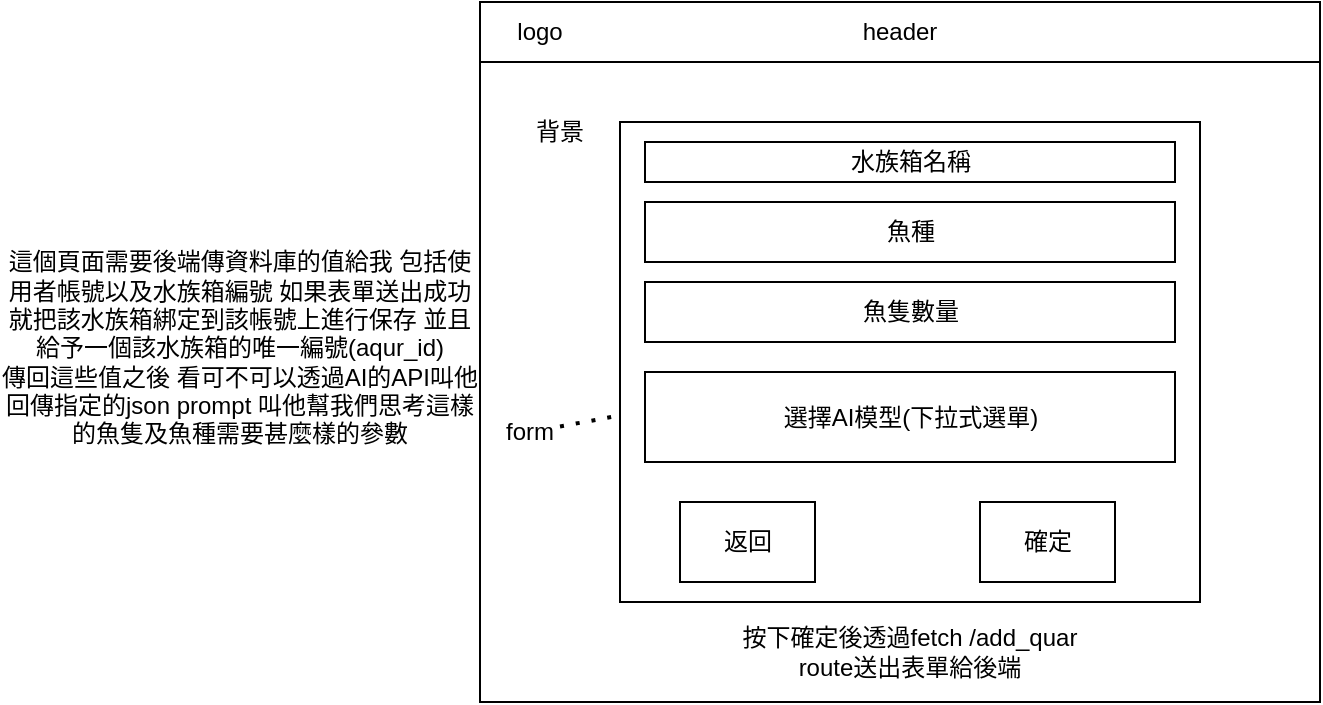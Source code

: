 <mxfile version="26.1.0">
  <diagram name="第 1 页" id="gTQXZv0NuXA-8sjYNELq">
    <mxGraphModel dx="988" dy="527" grid="1" gridSize="10" guides="1" tooltips="1" connect="1" arrows="1" fold="1" page="1" pageScale="1" pageWidth="827" pageHeight="1169" math="0" shadow="0">
      <root>
        <mxCell id="0" />
        <mxCell id="1" parent="0" />
        <mxCell id="Xo9IPWnEQ44u3oydRC4R-1" value="" style="rounded=0;whiteSpace=wrap;html=1;" vertex="1" parent="1">
          <mxGeometry x="280" y="220" width="420" height="350" as="geometry" />
        </mxCell>
        <mxCell id="Xo9IPWnEQ44u3oydRC4R-2" value="header" style="rounded=0;whiteSpace=wrap;html=1;" vertex="1" parent="1">
          <mxGeometry x="280" y="220" width="420" height="30" as="geometry" />
        </mxCell>
        <mxCell id="Xo9IPWnEQ44u3oydRC4R-3" value="logo" style="text;html=1;align=center;verticalAlign=middle;whiteSpace=wrap;rounded=0;" vertex="1" parent="1">
          <mxGeometry x="280" y="220" width="60" height="30" as="geometry" />
        </mxCell>
        <mxCell id="Xo9IPWnEQ44u3oydRC4R-4" value="背景" style="text;html=1;align=center;verticalAlign=middle;whiteSpace=wrap;rounded=0;" vertex="1" parent="1">
          <mxGeometry x="290" y="270" width="60" height="30" as="geometry" />
        </mxCell>
        <mxCell id="Xo9IPWnEQ44u3oydRC4R-5" value="" style="rounded=0;whiteSpace=wrap;html=1;" vertex="1" parent="1">
          <mxGeometry x="350" y="280" width="290" height="240" as="geometry" />
        </mxCell>
        <mxCell id="Xo9IPWnEQ44u3oydRC4R-6" value="水族箱名稱" style="rounded=0;whiteSpace=wrap;html=1;" vertex="1" parent="1">
          <mxGeometry x="362.5" y="290" width="265" height="20" as="geometry" />
        </mxCell>
        <mxCell id="Xo9IPWnEQ44u3oydRC4R-7" value="form" style="text;html=1;align=center;verticalAlign=middle;whiteSpace=wrap;rounded=0;" vertex="1" parent="1">
          <mxGeometry x="290" y="420" width="30" height="30" as="geometry" />
        </mxCell>
        <mxCell id="Xo9IPWnEQ44u3oydRC4R-8" value="" style="endArrow=none;dashed=1;html=1;dashPattern=1 3;strokeWidth=2;rounded=0;" edge="1" parent="1" source="Xo9IPWnEQ44u3oydRC4R-7" target="Xo9IPWnEQ44u3oydRC4R-5">
          <mxGeometry width="50" height="50" relative="1" as="geometry">
            <mxPoint x="430" y="420" as="sourcePoint" />
            <mxPoint x="480" y="370" as="targetPoint" />
          </mxGeometry>
        </mxCell>
        <mxCell id="Xo9IPWnEQ44u3oydRC4R-10" value="魚種" style="rounded=0;whiteSpace=wrap;html=1;" vertex="1" parent="1">
          <mxGeometry x="362.5" y="320" width="265" height="30" as="geometry" />
        </mxCell>
        <mxCell id="Xo9IPWnEQ44u3oydRC4R-12" value="魚隻數量" style="rounded=0;whiteSpace=wrap;html=1;" vertex="1" parent="1">
          <mxGeometry x="362.5" y="360" width="265" height="30" as="geometry" />
        </mxCell>
        <mxCell id="Xo9IPWnEQ44u3oydRC4R-14" value="選擇AI模型(下拉式選單)" style="rounded=0;whiteSpace=wrap;html=1;" vertex="1" parent="1">
          <mxGeometry x="362.5" y="405" width="265" height="45" as="geometry" />
        </mxCell>
        <mxCell id="Xo9IPWnEQ44u3oydRC4R-15" value="返回" style="rounded=0;whiteSpace=wrap;html=1;" vertex="1" parent="1">
          <mxGeometry x="380" y="470" width="67.5" height="40" as="geometry" />
        </mxCell>
        <mxCell id="Xo9IPWnEQ44u3oydRC4R-16" value="確定" style="rounded=0;whiteSpace=wrap;html=1;" vertex="1" parent="1">
          <mxGeometry x="530" y="470" width="67.5" height="40" as="geometry" />
        </mxCell>
        <mxCell id="Xo9IPWnEQ44u3oydRC4R-17" value="按下確定後透過fetch /add_quar route送出表單給後端" style="text;html=1;align=center;verticalAlign=middle;whiteSpace=wrap;rounded=0;" vertex="1" parent="1">
          <mxGeometry x="410" y="530" width="170" height="30" as="geometry" />
        </mxCell>
        <mxCell id="Xo9IPWnEQ44u3oydRC4R-18" value="這個頁面需要後端傳資料庫的值給我 包括使用者帳號以及水族箱編號 如果表單送出成功就把該水族箱綁定到該帳號上進行保存 並且給予一個該水族箱的唯一編號(aqur_id)&lt;div&gt;傳回這些值之後 看可不可以透過AI的API叫他回傳指定的json prompt 叫他幫我們思考這樣的魚隻及魚種需要甚麼樣的參數&lt;/div&gt;" style="text;html=1;align=center;verticalAlign=middle;whiteSpace=wrap;rounded=0;" vertex="1" parent="1">
          <mxGeometry x="40" y="320" width="240" height="145" as="geometry" />
        </mxCell>
      </root>
    </mxGraphModel>
  </diagram>
</mxfile>
